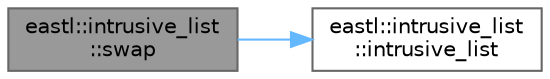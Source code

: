 digraph "eastl::intrusive_list::swap"
{
 // LATEX_PDF_SIZE
  bgcolor="transparent";
  edge [fontname=Helvetica,fontsize=10,labelfontname=Helvetica,labelfontsize=10];
  node [fontname=Helvetica,fontsize=10,shape=box,height=0.2,width=0.4];
  rankdir="LR";
  Node1 [id="Node000001",label="eastl::intrusive_list\l::swap",height=0.2,width=0.4,color="gray40", fillcolor="grey60", style="filled", fontcolor="black",tooltip="Swaps the contents of two intrusive lists; O(1)."];
  Node1 -> Node2 [id="edge2_Node000001_Node000002",color="steelblue1",style="solid",tooltip=" "];
  Node2 [id="Node000002",label="eastl::intrusive_list\l::intrusive_list",height=0.2,width=0.4,color="grey40", fillcolor="white", style="filled",URL="$classeastl_1_1intrusive__list.html#a75205eebf7fb5e118284c7d7ca91e9e1",tooltip="Creates an empty list."];
}
